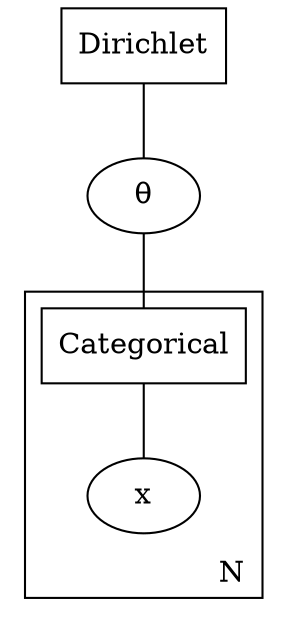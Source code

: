 graph G {
	subgraph cluster_A {
		node [shape = box];
		c [label = "Categorical"];
		node [shape = ellipse];
		x [label = "x"];
		c -- x;
		labeljust = "r";
		labelloc = "b";
		label = "N";
	}
	node [shape = ellipse];
	theta[label = "&theta;"];
	node [shape = box];
	d    [label = "Dirichlet"];

	d -- theta;
	theta -- c;
}
